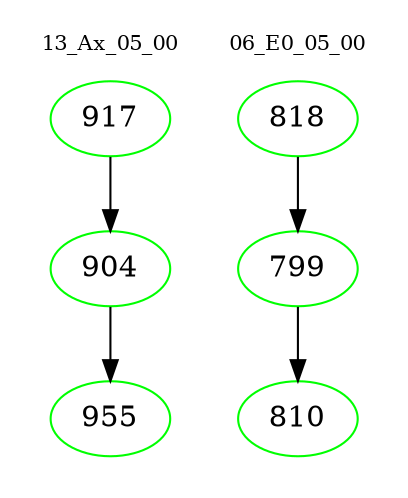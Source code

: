 digraph{
subgraph cluster_0 {
color = white
label = "13_Ax_05_00";
fontsize=10;
T0_917 [label="917", color="green"]
T0_917 -> T0_904 [color="black"]
T0_904 [label="904", color="green"]
T0_904 -> T0_955 [color="black"]
T0_955 [label="955", color="green"]
}
subgraph cluster_1 {
color = white
label = "06_E0_05_00";
fontsize=10;
T1_818 [label="818", color="green"]
T1_818 -> T1_799 [color="black"]
T1_799 [label="799", color="green"]
T1_799 -> T1_810 [color="black"]
T1_810 [label="810", color="green"]
}
}
